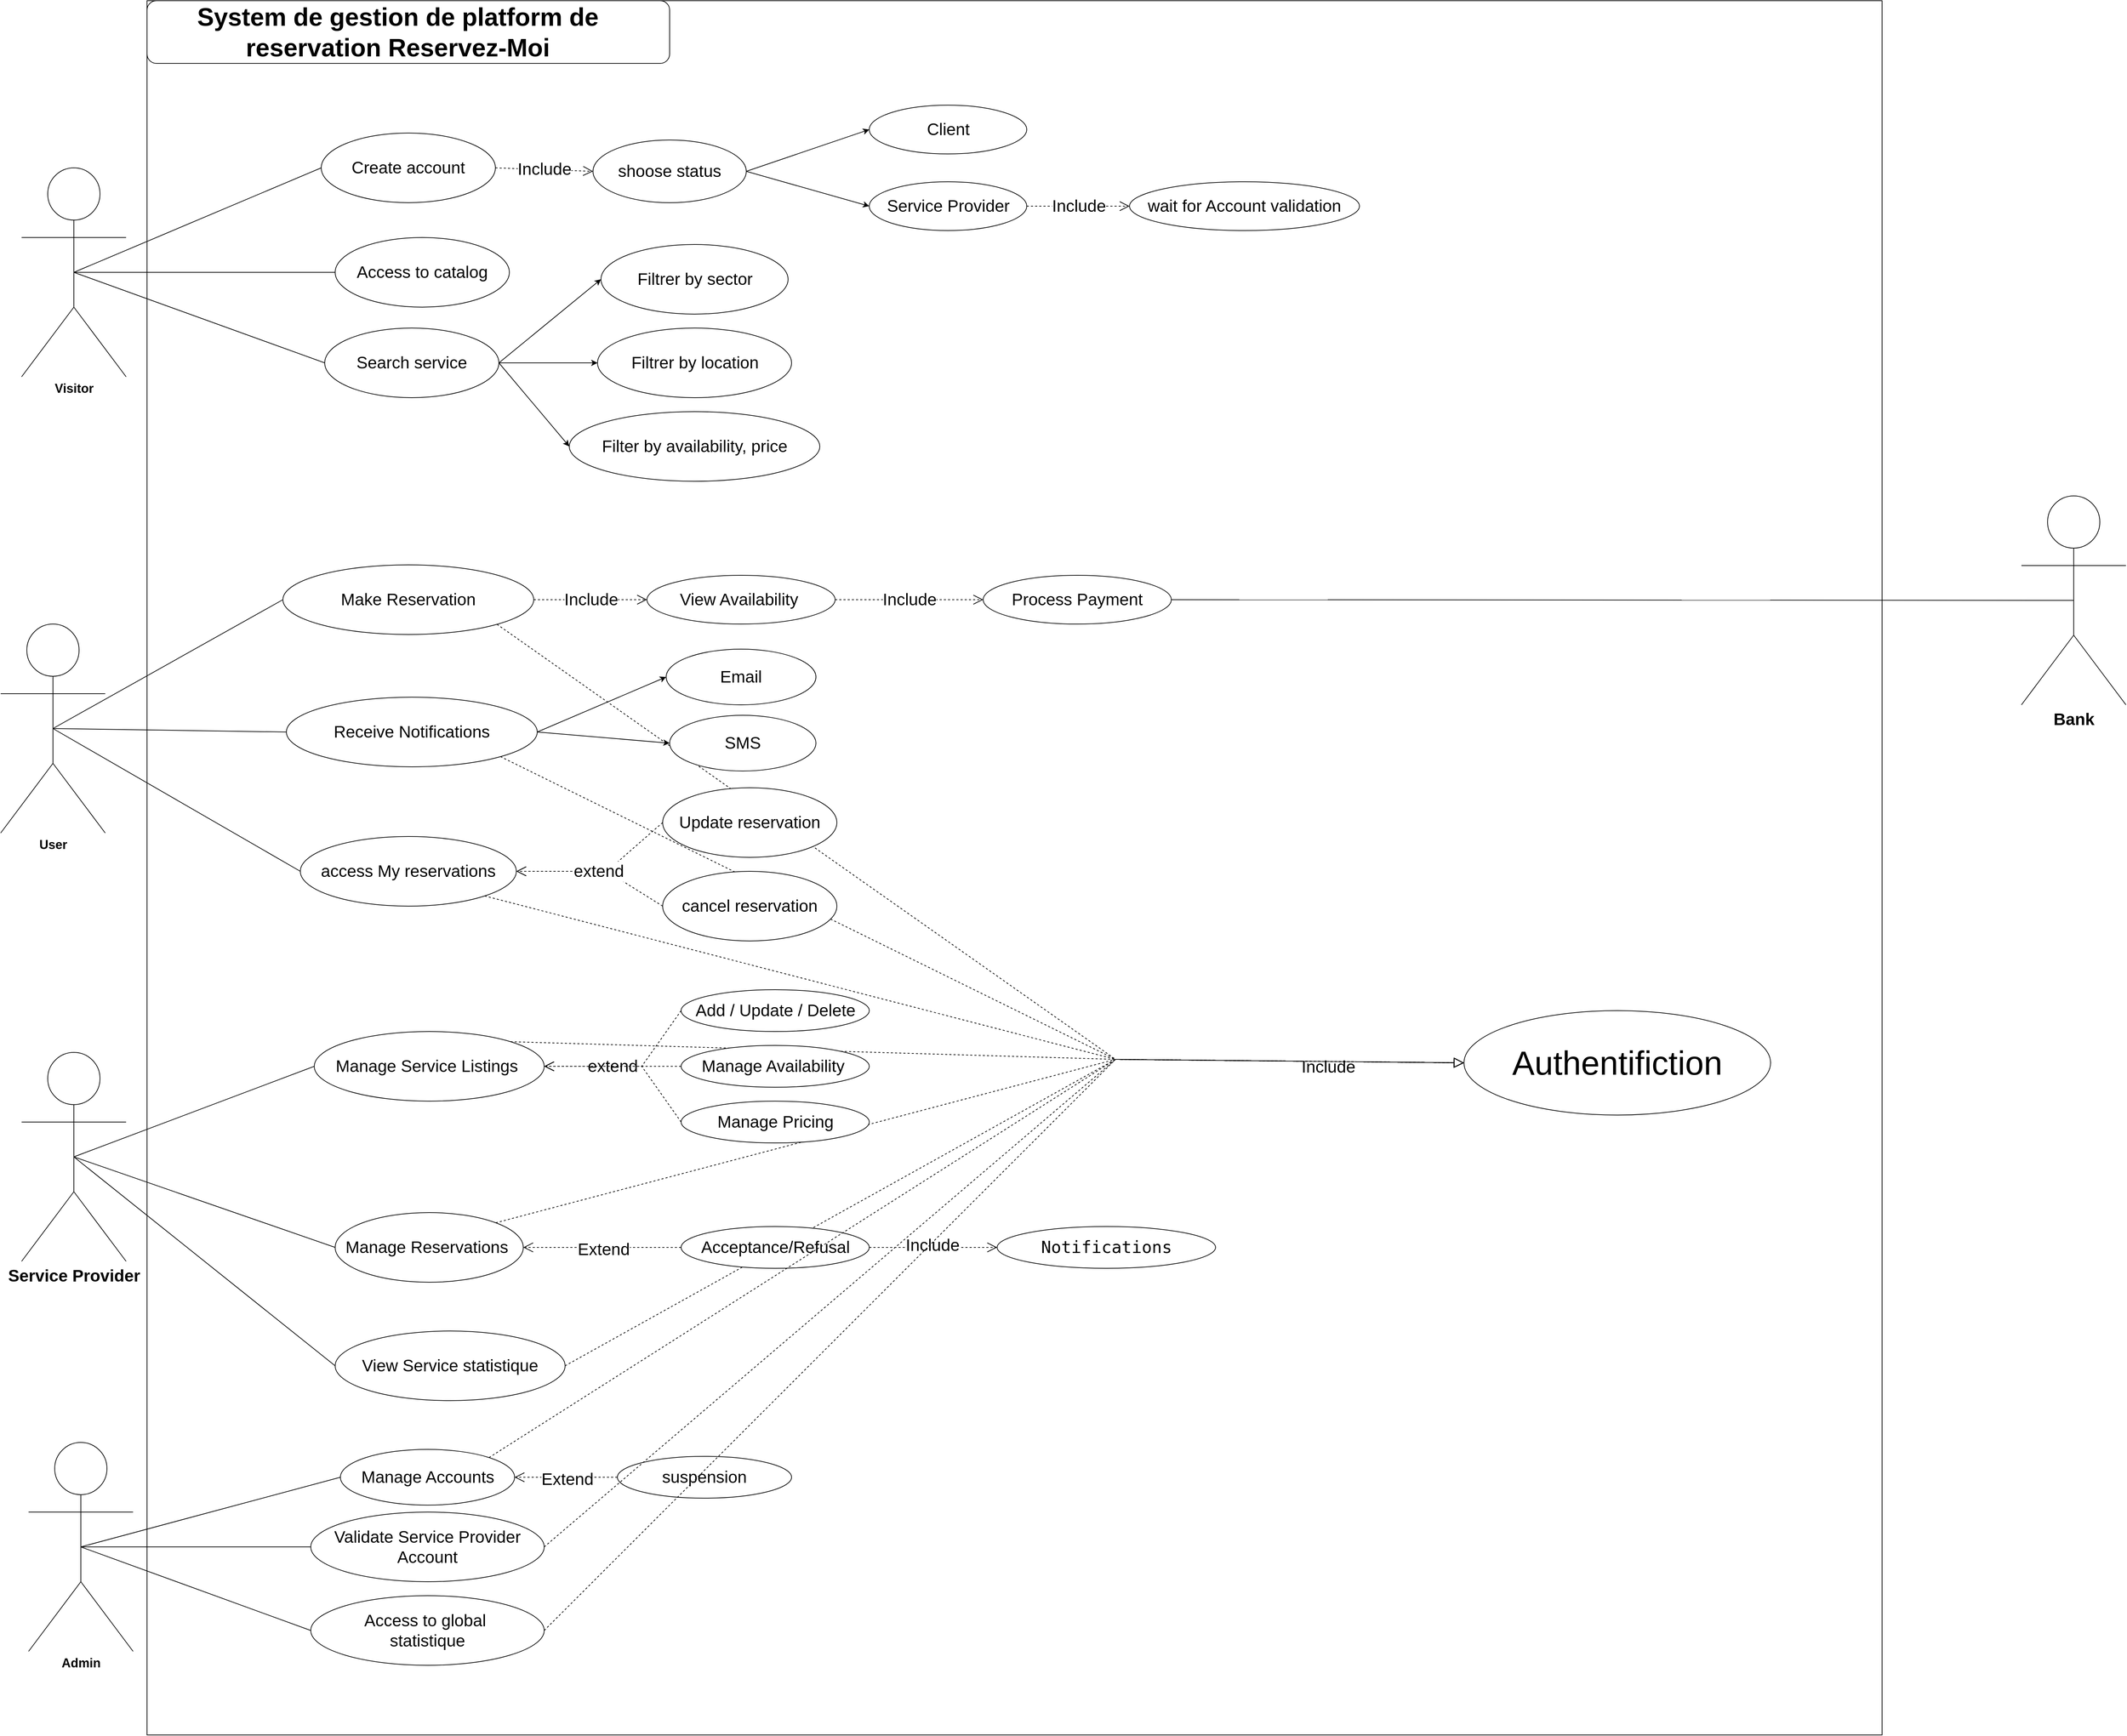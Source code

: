 <mxfile version="26.0.11">
  <diagram name="Page-1" id="929967ad-93f9-6ef4-fab6-5d389245f69c">
    <mxGraphModel dx="4051.5" dy="1033" grid="1" gridSize="10" guides="1" tooltips="1" connect="1" arrows="1" fold="1" page="1" pageScale="1.5" pageWidth="1169" pageHeight="826" background="none" math="0" shadow="0">
      <root>
        <mxCell id="0" style=";html=1;" />
        <mxCell id="1" style=";html=1;" parent="0" />
        <mxCell id="1672d66443f91eb5-13" style="edgeStyle=orthogonalEdgeStyle;rounded=0;html=1;jettySize=auto;orthogonalLoop=1;endArrow=circlePlus;endFill=0;" parent="1" edge="1">
          <mxGeometry relative="1" as="geometry">
            <Array as="points">
              <mxPoint x="477" y="485" />
              <mxPoint x="517" y="485" />
            </Array>
            <mxPoint x="517.091" y="445" as="targetPoint" />
          </mxGeometry>
        </mxCell>
        <mxCell id="qNf4rlKYdI1ttesBb2EL-3" value="" style="whiteSpace=wrap;html=1;aspect=fixed;movable=0;resizable=0;rotatable=0;deletable=0;editable=0;locked=1;connectable=0;" parent="1" vertex="1">
          <mxGeometry x="110" y="160" width="2490" height="2490" as="geometry" />
        </mxCell>
        <mxCell id="qNf4rlKYdI1ttesBb2EL-4" value="" style="rounded=1;whiteSpace=wrap;html=1;movable=0;resizable=0;rotatable=0;deletable=0;editable=0;locked=1;connectable=0;" parent="1" vertex="1">
          <mxGeometry x="110" y="160" width="750" height="90" as="geometry" />
        </mxCell>
        <mxCell id="qNf4rlKYdI1ttesBb2EL-8" value="&lt;b&gt;&lt;font style=&quot;font-size: 18px;&quot;&gt;Visitor&lt;/font&gt;&lt;/b&gt;" style="shape=umlActor;verticalLabelPosition=bottom;verticalAlign=top;html=1;outlineConnect=0;" parent="1" vertex="1">
          <mxGeometry x="-70" y="400" width="150" height="300" as="geometry" />
        </mxCell>
        <mxCell id="qNf4rlKYdI1ttesBb2EL-11" value="&lt;pre style=&quot;font-family: var(--ds-font-family-code); overflow: auto; padding: calc(var(--ds-md-zoom)*8px)calc(var(--ds-md-zoom)*12px); text-wrap-mode: wrap; word-break: break-all; text-align: start; margin-top: 0px !important; margin-bottom: 0px !important;&quot;&gt;&lt;span style=&quot;font-size: 24px; text-align: center; white-space-collapse: collapse;&quot;&gt;Create account&lt;/span&gt;&lt;/pre&gt;" style="ellipse;whiteSpace=wrap;html=1;align=center;newEdgeStyle={&quot;edgeStyle&quot;:&quot;entityRelationEdgeStyle&quot;,&quot;startArrow&quot;:&quot;none&quot;,&quot;endArrow&quot;:&quot;none&quot;,&quot;segment&quot;:10,&quot;curved&quot;:1,&quot;sourcePerimeterSpacing&quot;:0,&quot;targetPerimeterSpacing&quot;:0};treeFolding=1;treeMoving=1;" parent="1" vertex="1">
          <mxGeometry x="360" y="350" width="250" height="100" as="geometry" />
        </mxCell>
        <mxCell id="qNf4rlKYdI1ttesBb2EL-12" value="&lt;pre style=&quot;font-family: var(--ds-font-family-code); overflow: auto; padding: calc(var(--ds-md-zoom)*8px)calc(var(--ds-md-zoom)*12px); text-wrap-mode: wrap; word-break: break-all; text-align: start; margin-top: 0px !important; margin-bottom: 0px !important;&quot;&gt;&lt;font style=&quot;font-size: 24px;&quot;&gt;Search service&lt;/font&gt;&lt;/pre&gt;" style="ellipse;whiteSpace=wrap;html=1;align=center;newEdgeStyle={&quot;edgeStyle&quot;:&quot;entityRelationEdgeStyle&quot;,&quot;startArrow&quot;:&quot;none&quot;,&quot;endArrow&quot;:&quot;none&quot;,&quot;segment&quot;:10,&quot;curved&quot;:1,&quot;sourcePerimeterSpacing&quot;:0,&quot;targetPerimeterSpacing&quot;:0};treeFolding=1;treeMoving=1;" parent="1" vertex="1" collapsed="1">
          <mxGeometry x="365" y="630" width="250" height="100" as="geometry" />
        </mxCell>
        <mxCell id="qNf4rlKYdI1ttesBb2EL-18" value="" style="endArrow=none;html=1;rounded=0;entryX=0;entryY=0.5;entryDx=0;entryDy=0;exitX=0.5;exitY=0.5;exitDx=0;exitDy=0;exitPerimeter=0;" parent="1" source="qNf4rlKYdI1ttesBb2EL-8" target="qNf4rlKYdI1ttesBb2EL-11" edge="1">
          <mxGeometry width="50" height="50" relative="1" as="geometry">
            <mxPoint x="710" y="560" as="sourcePoint" />
            <mxPoint x="760" y="510" as="targetPoint" />
          </mxGeometry>
        </mxCell>
        <mxCell id="qNf4rlKYdI1ttesBb2EL-19" value="" style="endArrow=none;html=1;rounded=0;entryX=0.5;entryY=0.5;entryDx=0;entryDy=0;entryPerimeter=0;exitX=0;exitY=0.5;exitDx=0;exitDy=0;" parent="1" source="qNf4rlKYdI1ttesBb2EL-12" target="qNf4rlKYdI1ttesBb2EL-8" edge="1">
          <mxGeometry width="50" height="50" relative="1" as="geometry">
            <mxPoint x="300" y="760" as="sourcePoint" />
            <mxPoint x="760" y="510" as="targetPoint" />
          </mxGeometry>
        </mxCell>
        <mxCell id="EctgdKmscyfvEyh2-daM-1" value="&lt;b&gt;&lt;font style=&quot;font-size: 18px;&quot;&gt;User&lt;/font&gt;&lt;/b&gt;" style="shape=umlActor;verticalLabelPosition=bottom;verticalAlign=top;html=1;outlineConnect=0;" parent="1" vertex="1">
          <mxGeometry x="-100" y="1055" width="150" height="300" as="geometry" />
        </mxCell>
        <mxCell id="EctgdKmscyfvEyh2-daM-7" value="&lt;pre style=&quot;font-family: var(--ds-font-family-code); overflow: auto; padding: calc(var(--ds-md-zoom)*8px)calc(var(--ds-md-zoom)*12px); text-wrap-mode: wrap; word-break: break-all; text-align: start; margin-top: 0px !important; margin-bottom: 0px !important;&quot;&gt;&lt;pre style=&quot;font-family: var(--ds-font-family-code); overflow: auto; padding: calc(var(--ds-md-zoom)*8px)calc(var(--ds-md-zoom)*12px); text-wrap-mode: wrap; word-break: break-all; margin-top: 0px !important; margin-bottom: 0px !important;&quot;&gt;&lt;font style=&quot;font-size: 24px;&quot;&gt;Receive Notifications&lt;/font&gt;&lt;/pre&gt;&lt;/pre&gt;" style="ellipse;whiteSpace=wrap;html=1;align=center;newEdgeStyle={&quot;edgeStyle&quot;:&quot;entityRelationEdgeStyle&quot;,&quot;startArrow&quot;:&quot;none&quot;,&quot;endArrow&quot;:&quot;none&quot;,&quot;segment&quot;:10,&quot;curved&quot;:1,&quot;sourcePerimeterSpacing&quot;:0,&quot;targetPerimeterSpacing&quot;:0};treeFolding=1;treeMoving=1;" parent="1" vertex="1" collapsed="1">
          <mxGeometry x="310" y="1160" width="360" height="100" as="geometry" />
        </mxCell>
        <mxCell id="EctgdKmscyfvEyh2-daM-8" value="&lt;font style=&quot;font-size: 24px;&quot;&gt;&lt;b&gt;Service Provider&lt;/b&gt;&lt;/font&gt;" style="shape=umlActor;verticalLabelPosition=bottom;verticalAlign=top;html=1;outlineConnect=0;" parent="1" vertex="1">
          <mxGeometry x="-70" y="1670" width="150" height="300" as="geometry" />
        </mxCell>
        <mxCell id="EctgdKmscyfvEyh2-daM-9" value="&lt;pre style=&quot;font-family: var(--ds-font-family-code); overflow: auto; padding: calc(var(--ds-md-zoom)*8px)calc(var(--ds-md-zoom)*12px); text-wrap-mode: wrap; word-break: break-all; margin-top: 0px !important; margin-bottom: 0px !important;&quot;&gt;&lt;pre style=&quot;font-family: var(--ds-font-family-code); overflow: auto; padding: calc(var(--ds-md-zoom)*8px)calc(var(--ds-md-zoom)*12px); text-wrap-mode: wrap; word-break: break-all; margin-top: 0px !important; margin-bottom: 0px !important;&quot;&gt;&lt;font style=&quot;font-size: 24px;&quot;&gt;Validate &lt;/font&gt;&lt;span style=&quot;font-family: var(--ds-font-family-code); background-color: transparent; color: light-dark(rgb(0, 0, 0), rgb(255, 255, 255)); font-size: 24px; white-space: nowrap;&quot;&gt;Service &lt;/span&gt;&lt;span style=&quot;font-family: var(--ds-font-family-code); background-color: transparent; color: light-dark(rgb(0, 0, 0), rgb(255, 255, 255)); font-size: 24px; white-space: nowrap;&quot;&gt;Provider&lt;/span&gt;&lt;/pre&gt;&lt;pre style=&quot;font-family: var(--ds-font-family-code); overflow: auto; padding: calc(var(--ds-md-zoom)*8px)calc(var(--ds-md-zoom)*12px); text-wrap-mode: wrap; word-break: break-all; margin-top: 0px !important; margin-bottom: 0px !important;&quot;&gt;&lt;font style=&quot;font-size: 24px;&quot;&gt;Account&lt;/font&gt;&lt;/pre&gt;&lt;/pre&gt;" style="ellipse;whiteSpace=wrap;html=1;align=center;newEdgeStyle={&quot;edgeStyle&quot;:&quot;entityRelationEdgeStyle&quot;,&quot;startArrow&quot;:&quot;none&quot;,&quot;endArrow&quot;:&quot;none&quot;,&quot;segment&quot;:10,&quot;curved&quot;:1,&quot;sourcePerimeterSpacing&quot;:0,&quot;targetPerimeterSpacing&quot;:0};treeFolding=1;treeMoving=1;" parent="1" vertex="1" collapsed="1">
          <mxGeometry x="345" y="2330" width="335" height="100" as="geometry" />
        </mxCell>
        <mxCell id="EctgdKmscyfvEyh2-daM-10" value="&lt;b&gt;&lt;font style=&quot;font-size: 18px;&quot;&gt;Admin&lt;/font&gt;&lt;/b&gt;" style="shape=umlActor;verticalLabelPosition=bottom;verticalAlign=top;html=1;outlineConnect=0;" parent="1" vertex="1">
          <mxGeometry x="-60" y="2230" width="150" height="300" as="geometry" />
        </mxCell>
        <mxCell id="EctgdKmscyfvEyh2-daM-13" value="" style="endArrow=none;html=1;rounded=0;exitX=0.5;exitY=0.5;exitDx=0;exitDy=0;exitPerimeter=0;entryX=0;entryY=0.5;entryDx=0;entryDy=0;" parent="1" source="EctgdKmscyfvEyh2-daM-10" target="EctgdKmscyfvEyh2-daM-9" edge="1">
          <mxGeometry width="50" height="50" relative="1" as="geometry">
            <mxPoint x="600" y="1560" as="sourcePoint" />
            <mxPoint x="650" y="1510" as="targetPoint" />
          </mxGeometry>
        </mxCell>
        <mxCell id="EctgdKmscyfvEyh2-daM-14" value="&lt;pre style=&quot;font-family: var(--ds-font-family-code); overflow: auto; padding: calc(var(--ds-md-zoom)*8px)calc(var(--ds-md-zoom)*12px); text-wrap-mode: wrap; word-break: break-all; text-align: start; margin-top: 0px !important; margin-bottom: 0px !important;&quot;&gt;&lt;pre style=&quot;font-family: var(--ds-font-family-code); overflow: auto; padding: calc(var(--ds-md-zoom)*8px)calc(var(--ds-md-zoom)*12px); text-wrap-mode: wrap; word-break: break-all; margin-top: 0px !important; margin-bottom: 0px !important;&quot;&gt;&lt;font style=&quot;font-size: 24px;&quot;&gt;Manage Reservations &lt;/font&gt;&lt;/pre&gt;&lt;/pre&gt;" style="ellipse;whiteSpace=wrap;html=1;align=center;newEdgeStyle={&quot;edgeStyle&quot;:&quot;entityRelationEdgeStyle&quot;,&quot;startArrow&quot;:&quot;none&quot;,&quot;endArrow&quot;:&quot;none&quot;,&quot;segment&quot;:10,&quot;curved&quot;:1,&quot;sourcePerimeterSpacing&quot;:0,&quot;targetPerimeterSpacing&quot;:0};treeFolding=1;treeMoving=1;" parent="1" vertex="1" collapsed="1">
          <mxGeometry x="380" y="1900" width="270" height="100" as="geometry" />
        </mxCell>
        <mxCell id="EctgdKmscyfvEyh2-daM-16" value="&lt;pre style=&quot;font-family: var(--ds-font-family-code); overflow: auto; padding: calc(var(--ds-md-zoom)*8px)calc(var(--ds-md-zoom)*12px); text-wrap-mode: wrap; word-break: break-all; text-align: start; margin-top: 0px !important; margin-bottom: 0px !important;&quot;&gt;&lt;font style=&quot;font-size: 24px;&quot;&gt;Filtrer by sector&lt;/font&gt;&lt;/pre&gt;" style="ellipse;whiteSpace=wrap;html=1;align=center;newEdgeStyle={&quot;edgeStyle&quot;:&quot;entityRelationEdgeStyle&quot;,&quot;startArrow&quot;:&quot;none&quot;,&quot;endArrow&quot;:&quot;none&quot;,&quot;segment&quot;:10,&quot;curved&quot;:1,&quot;sourcePerimeterSpacing&quot;:0,&quot;targetPerimeterSpacing&quot;:0};treeFolding=1;treeMoving=1;" parent="1" vertex="1" collapsed="1">
          <mxGeometry x="761.5" y="510" width="268.5" height="100" as="geometry" />
        </mxCell>
        <mxCell id="EctgdKmscyfvEyh2-daM-17" value="&lt;pre style=&quot;font-family: var(--ds-font-family-code); overflow: auto; padding: calc(var(--ds-md-zoom)*8px)calc(var(--ds-md-zoom)*12px); text-wrap-mode: wrap; word-break: break-all; margin-top: 0px !important; margin-bottom: 0px !important;&quot;&gt;&lt;font style=&quot;font-size: 24px;&quot;&gt;Filtrer by location&lt;/font&gt;&lt;/pre&gt;" style="ellipse;whiteSpace=wrap;html=1;align=center;newEdgeStyle={&quot;edgeStyle&quot;:&quot;entityRelationEdgeStyle&quot;,&quot;startArrow&quot;:&quot;none&quot;,&quot;endArrow&quot;:&quot;none&quot;,&quot;segment&quot;:10,&quot;curved&quot;:1,&quot;sourcePerimeterSpacing&quot;:0,&quot;targetPerimeterSpacing&quot;:0};treeFolding=1;treeMoving=1;" parent="1" vertex="1" collapsed="1">
          <mxGeometry x="756.5" y="630" width="278.5" height="100" as="geometry" />
        </mxCell>
        <mxCell id="EctgdKmscyfvEyh2-daM-18" value="&lt;pre style=&quot;font-family: var(--ds-font-family-code); overflow: auto; padding: calc(var(--ds-md-zoom)*8px)calc(var(--ds-md-zoom)*12px); text-wrap-mode: wrap; word-break: break-all; margin-top: 0px !important; margin-bottom: 0px !important;&quot;&gt;&lt;font style=&quot;font-size: 24px;&quot;&gt;Filter by availability, price&lt;/font&gt;&lt;/pre&gt;" style="ellipse;whiteSpace=wrap;html=1;align=center;newEdgeStyle={&quot;edgeStyle&quot;:&quot;entityRelationEdgeStyle&quot;,&quot;startArrow&quot;:&quot;none&quot;,&quot;endArrow&quot;:&quot;none&quot;,&quot;segment&quot;:10,&quot;curved&quot;:1,&quot;sourcePerimeterSpacing&quot;:0,&quot;targetPerimeterSpacing&quot;:0};treeFolding=1;treeMoving=1;" parent="1" vertex="1" collapsed="1">
          <mxGeometry x="716" y="750" width="359.5" height="100" as="geometry" />
        </mxCell>
        <mxCell id="EctgdKmscyfvEyh2-daM-23" value="" style="endArrow=classic;html=1;rounded=0;entryX=0;entryY=0.5;entryDx=0;entryDy=0;exitX=1;exitY=0.5;exitDx=0;exitDy=0;" parent="1" source="qNf4rlKYdI1ttesBb2EL-12" target="EctgdKmscyfvEyh2-daM-16" edge="1">
          <mxGeometry width="50" height="50" relative="1" as="geometry">
            <mxPoint x="545" y="610" as="sourcePoint" />
            <mxPoint x="595" y="560" as="targetPoint" />
          </mxGeometry>
        </mxCell>
        <mxCell id="EctgdKmscyfvEyh2-daM-24" value="" style="endArrow=classic;html=1;rounded=0;entryX=0;entryY=0.5;entryDx=0;entryDy=0;exitX=1;exitY=0.5;exitDx=0;exitDy=0;" parent="1" source="qNf4rlKYdI1ttesBb2EL-12" target="EctgdKmscyfvEyh2-daM-17" edge="1">
          <mxGeometry width="50" height="50" relative="1" as="geometry">
            <mxPoint x="625" y="690" as="sourcePoint" />
            <mxPoint x="767" y="570" as="targetPoint" />
          </mxGeometry>
        </mxCell>
        <mxCell id="EctgdKmscyfvEyh2-daM-25" value="" style="endArrow=classic;html=1;rounded=0;entryX=0;entryY=0.5;entryDx=0;entryDy=0;exitX=1;exitY=0.5;exitDx=0;exitDy=0;" parent="1" source="qNf4rlKYdI1ttesBb2EL-12" target="EctgdKmscyfvEyh2-daM-18" edge="1">
          <mxGeometry width="50" height="50" relative="1" as="geometry">
            <mxPoint x="625" y="690" as="sourcePoint" />
            <mxPoint x="767" y="690" as="targetPoint" />
          </mxGeometry>
        </mxCell>
        <mxCell id="EctgdKmscyfvEyh2-daM-26" value="&lt;pre style=&quot;text-align: center; font-family: var(--ds-font-family-code); overflow: auto; padding: calc(var(--ds-md-zoom)*8px)calc(var(--ds-md-zoom)*12px); text-wrap-mode: wrap; word-break: break-all; margin-top: 0px !important; margin-bottom: 0px !important;&quot;&gt;&lt;span style=&quot;font-size: 24px; white-space-collapse: collapse;&quot;&gt;shoose status&lt;/span&gt;&lt;/pre&gt;" style="ellipse;whiteSpace=wrap;html=1;align=center;newEdgeStyle={&quot;edgeStyle&quot;:&quot;entityRelationEdgeStyle&quot;,&quot;startArrow&quot;:&quot;none&quot;,&quot;endArrow&quot;:&quot;none&quot;,&quot;segment&quot;:10,&quot;curved&quot;:1,&quot;sourcePerimeterSpacing&quot;:0,&quot;targetPerimeterSpacing&quot;:0};treeFolding=1;treeMoving=1;" parent="1" vertex="1">
          <mxGeometry x="750" y="360" width="220" height="90" as="geometry" />
        </mxCell>
        <mxCell id="EctgdKmscyfvEyh2-daM-28" value="&lt;font style=&quot;font-size: 24px;&quot;&gt;Include&lt;/font&gt;" style="endArrow=open;endSize=12;dashed=1;html=1;rounded=0;entryX=0;entryY=0.5;entryDx=0;entryDy=0;exitX=1;exitY=0.5;exitDx=0;exitDy=0;" parent="1" source="qNf4rlKYdI1ttesBb2EL-11" target="EctgdKmscyfvEyh2-daM-26" edge="1">
          <mxGeometry width="160" relative="1" as="geometry">
            <mxPoint x="490" y="310" as="sourcePoint" />
            <mxPoint x="650" y="310" as="targetPoint" />
          </mxGeometry>
        </mxCell>
        <mxCell id="EctgdKmscyfvEyh2-daM-29" value="" style="endArrow=none;html=1;rounded=0;exitX=0.5;exitY=0.5;exitDx=0;exitDy=0;exitPerimeter=0;entryX=0;entryY=0.5;entryDx=0;entryDy=0;" parent="1" source="EctgdKmscyfvEyh2-daM-8" target="EctgdKmscyfvEyh2-daM-14" edge="1">
          <mxGeometry width="50" height="50" relative="1" as="geometry">
            <mxPoint x="15" y="2019" as="sourcePoint" />
            <mxPoint x="355" y="1919" as="targetPoint" />
          </mxGeometry>
        </mxCell>
        <mxCell id="EctgdKmscyfvEyh2-daM-30" value="" style="endArrow=none;html=1;rounded=0;exitX=0.5;exitY=0.5;exitDx=0;exitDy=0;exitPerimeter=0;entryX=0;entryY=0.5;entryDx=0;entryDy=0;" parent="1" source="EctgdKmscyfvEyh2-daM-1" target="EctgdKmscyfvEyh2-daM-7" edge="1">
          <mxGeometry width="50" height="50" relative="1" as="geometry">
            <mxPoint x="15" y="1660" as="sourcePoint" />
            <mxPoint x="370" y="1660" as="targetPoint" />
          </mxGeometry>
        </mxCell>
        <mxCell id="EctgdKmscyfvEyh2-daM-31" value="&lt;pre style=&quot;font-family: var(--ds-font-family-code); overflow: auto; padding: calc(var(--ds-md-zoom)*8px)calc(var(--ds-md-zoom)*12px); text-wrap-mode: wrap; word-break: break-all; text-align: start; margin-top: 0px !important; margin-bottom: 0px !important;&quot;&gt;&lt;span style=&quot;font-size: 24px;&quot;&gt;access My reservations&lt;/span&gt;&lt;/pre&gt;" style="ellipse;whiteSpace=wrap;html=1;align=center;newEdgeStyle={&quot;edgeStyle&quot;:&quot;entityRelationEdgeStyle&quot;,&quot;startArrow&quot;:&quot;none&quot;,&quot;endArrow&quot;:&quot;none&quot;,&quot;segment&quot;:10,&quot;curved&quot;:1,&quot;sourcePerimeterSpacing&quot;:0,&quot;targetPerimeterSpacing&quot;:0};treeFolding=1;treeMoving=1;" parent="1" vertex="1" collapsed="1">
          <mxGeometry x="330" y="1360" width="310" height="100" as="geometry" />
        </mxCell>
        <mxCell id="EctgdKmscyfvEyh2-daM-32" value="" style="endArrow=none;html=1;rounded=0;exitX=0.5;exitY=0.5;exitDx=0;exitDy=0;exitPerimeter=0;entryX=0;entryY=0.5;entryDx=0;entryDy=0;" parent="1" source="EctgdKmscyfvEyh2-daM-1" target="EctgdKmscyfvEyh2-daM-31" edge="1">
          <mxGeometry width="50" height="50" relative="1" as="geometry">
            <mxPoint x="15" y="1260" as="sourcePoint" />
            <mxPoint x="330" y="1260" as="targetPoint" />
          </mxGeometry>
        </mxCell>
        <mxCell id="EctgdKmscyfvEyh2-daM-35" value="" style="endArrow=open;endSize=12;dashed=1;html=1;rounded=0;exitX=0;exitY=0.5;exitDx=0;exitDy=0;entryX=1;entryY=0.5;entryDx=0;entryDy=0;" parent="1" source="EctgdKmscyfvEyh2-daM-34" target="EctgdKmscyfvEyh2-daM-31" edge="1">
          <mxGeometry width="160" relative="1" as="geometry">
            <mxPoint x="650" y="1270" as="sourcePoint" />
            <mxPoint x="780" y="1330" as="targetPoint" />
            <Array as="points">
              <mxPoint x="770" y="1410" />
            </Array>
          </mxGeometry>
        </mxCell>
        <mxCell id="EctgdKmscyfvEyh2-daM-36" value="&lt;font style=&quot;font-size: 24px;&quot;&gt;extend&lt;/font&gt;" style="endArrow=open;endSize=12;dashed=1;html=1;rounded=0;exitX=0;exitY=0.5;exitDx=0;exitDy=0;entryX=1;entryY=0.5;entryDx=0;entryDy=0;" parent="1" source="EctgdKmscyfvEyh2-daM-33" target="EctgdKmscyfvEyh2-daM-31" edge="1">
          <mxGeometry width="160" relative="1" as="geometry">
            <mxPoint x="590" y="1420" as="sourcePoint" />
            <mxPoint x="780" y="1480" as="targetPoint" />
            <Array as="points">
              <mxPoint x="770" y="1410" />
            </Array>
          </mxGeometry>
        </mxCell>
        <mxCell id="EctgdKmscyfvEyh2-daM-41" value="&lt;pre style=&quot;overflow: auto; padding: calc(var(--ds-md-zoom)*8px)calc(var(--ds-md-zoom)*12px); word-break: break-all; text-align: start; margin-top: 0px !important; margin-bottom: 0px !important;&quot;&gt;&lt;pre style=&quot;overflow: auto; padding: calc(var(--ds-md-zoom)*8px)calc(var(--ds-md-zoom)*12px); word-break: break-all; margin-top: 0px !important; margin-bottom: 0px !important;&quot;&gt;&lt;font face=&quot;Helvetica&quot;&gt;&lt;span style=&quot;font-size: 24px; text-wrap-mode: wrap;&quot;&gt;Manage Accounts&lt;/span&gt;&lt;/font&gt;&lt;font face=&quot;var(--ds-font-family-code)&quot;&gt;&lt;span style=&quot;text-wrap-mode: wrap;&quot;&gt;&lt;/span&gt;&lt;/font&gt;&lt;/pre&gt;&lt;/pre&gt;" style="ellipse;whiteSpace=wrap;html=1;align=center;newEdgeStyle={&quot;edgeStyle&quot;:&quot;entityRelationEdgeStyle&quot;,&quot;startArrow&quot;:&quot;none&quot;,&quot;endArrow&quot;:&quot;none&quot;,&quot;segment&quot;:10,&quot;curved&quot;:1,&quot;sourcePerimeterSpacing&quot;:0,&quot;targetPerimeterSpacing&quot;:0};treeFolding=1;treeMoving=1;" parent="1" vertex="1" collapsed="1">
          <mxGeometry x="387.5" y="2240" width="250" height="80" as="geometry" />
        </mxCell>
        <mxCell id="EctgdKmscyfvEyh2-daM-42" value="" style="endArrow=none;html=1;rounded=0;exitX=0.5;exitY=0.5;exitDx=0;exitDy=0;exitPerimeter=0;entryX=0;entryY=0.5;entryDx=0;entryDy=0;" parent="1" source="EctgdKmscyfvEyh2-daM-10" target="EctgdKmscyfvEyh2-daM-41" edge="1">
          <mxGeometry width="50" height="50" relative="1" as="geometry">
            <mxPoint x="15" y="2170" as="sourcePoint" />
            <mxPoint x="355" y="2019" as="targetPoint" />
          </mxGeometry>
        </mxCell>
        <mxCell id="EctgdKmscyfvEyh2-daM-46" value="&lt;pre style=&quot;overflow: auto; padding: calc(var(--ds-md-zoom)*8px)calc(var(--ds-md-zoom)*12px); word-break: break-all; text-align: start; margin-top: 0px !important; margin-bottom: 0px !important;&quot;&gt;&lt;font face=&quot;Helvetica&quot;&gt;&lt;span style=&quot;font-size: 24px; text-wrap-mode: wrap;&quot;&gt;Email&lt;/span&gt;&lt;/font&gt;&lt;font face=&quot;var(--ds-font-family-code)&quot;&gt;&lt;span style=&quot;text-wrap-mode: wrap;&quot;&gt;&lt;/span&gt;&lt;/font&gt;&lt;/pre&gt;" style="ellipse;whiteSpace=wrap;html=1;align=center;newEdgeStyle={&quot;edgeStyle&quot;:&quot;entityRelationEdgeStyle&quot;,&quot;startArrow&quot;:&quot;none&quot;,&quot;endArrow&quot;:&quot;none&quot;,&quot;segment&quot;:10,&quot;curved&quot;:1,&quot;sourcePerimeterSpacing&quot;:0,&quot;targetPerimeterSpacing&quot;:0};treeFolding=1;treeMoving=1;" parent="1" vertex="1" collapsed="1">
          <mxGeometry x="855" y="1091" width="215" height="80" as="geometry" />
        </mxCell>
        <mxCell id="EctgdKmscyfvEyh2-daM-48" value="" style="endArrow=classic;html=1;rounded=0;entryX=0;entryY=0.5;entryDx=0;entryDy=0;exitX=1;exitY=0.5;exitDx=0;exitDy=0;" parent="1" source="EctgdKmscyfvEyh2-daM-7" target="EctgdKmscyfvEyh2-daM-46" edge="1">
          <mxGeometry width="50" height="50" relative="1" as="geometry">
            <mxPoint x="620" y="670" as="sourcePoint" />
            <mxPoint x="761" y="670" as="targetPoint" />
          </mxGeometry>
        </mxCell>
        <mxCell id="EctgdKmscyfvEyh2-daM-49" value="" style="endArrow=classic;html=1;rounded=0;entryX=0;entryY=0.5;entryDx=0;entryDy=0;exitX=1;exitY=0.5;exitDx=0;exitDy=0;" parent="1" source="EctgdKmscyfvEyh2-daM-7" target="EctgdKmscyfvEyh2-daM-47" edge="1">
          <mxGeometry width="50" height="50" relative="1" as="geometry">
            <mxPoint x="680" y="1220" as="sourcePoint" />
            <mxPoint x="860" y="1120" as="targetPoint" />
          </mxGeometry>
        </mxCell>
        <mxCell id="EctgdKmscyfvEyh2-daM-50" value="&lt;pre style=&quot;font-family: var(--ds-font-family-code); overflow: auto; padding: calc(var(--ds-md-zoom)*8px)calc(var(--ds-md-zoom)*12px); text-wrap-mode: wrap; word-break: break-all; text-align: start; margin-top: 0px !important; margin-bottom: 0px !important;&quot;&gt;&lt;pre style=&quot;font-family: var(--ds-font-family-code); overflow: auto; padding: calc(var(--ds-md-zoom)*8px)calc(var(--ds-md-zoom)*12px); text-wrap-mode: wrap; word-break: break-all; margin-top: 0px !important; margin-bottom: 0px !important;&quot;&gt;&lt;font style=&quot;font-size: 24px;&quot;&gt;Make Reservation&lt;/font&gt;&lt;/pre&gt;&lt;/pre&gt;" style="ellipse;whiteSpace=wrap;html=1;align=center;newEdgeStyle={&quot;edgeStyle&quot;:&quot;entityRelationEdgeStyle&quot;,&quot;startArrow&quot;:&quot;none&quot;,&quot;endArrow&quot;:&quot;none&quot;,&quot;segment&quot;:10,&quot;curved&quot;:1,&quot;sourcePerimeterSpacing&quot;:0,&quot;targetPerimeterSpacing&quot;:0};treeFolding=1;treeMoving=1;" parent="1" vertex="1" collapsed="1">
          <mxGeometry x="305" y="970" width="360" height="100" as="geometry" />
        </mxCell>
        <mxCell id="EctgdKmscyfvEyh2-daM-51" value="" style="endArrow=none;html=1;rounded=0;exitX=0.5;exitY=0.5;exitDx=0;exitDy=0;exitPerimeter=0;entryX=0;entryY=0.5;entryDx=0;entryDy=0;" parent="1" source="EctgdKmscyfvEyh2-daM-1" target="EctgdKmscyfvEyh2-daM-50" edge="1">
          <mxGeometry width="50" height="50" relative="1" as="geometry">
            <mxPoint x="5" y="1220" as="sourcePoint" />
            <mxPoint x="320" y="1220" as="targetPoint" />
          </mxGeometry>
        </mxCell>
        <mxCell id="EctgdKmscyfvEyh2-daM-52" value="&lt;pre style=&quot;font-family: var(--ds-font-family-code); overflow: auto; padding: calc(var(--ds-md-zoom)*8px)calc(var(--ds-md-zoom)*12px); text-wrap-mode: wrap; word-break: break-all; text-align: start; margin-top: 0px !important; margin-bottom: 0px !important;&quot;&gt;&lt;pre style=&quot;font-family: var(--ds-font-family-code); overflow: auto; padding: calc(var(--ds-md-zoom)*8px)calc(var(--ds-md-zoom)*12px); text-wrap-mode: wrap; word-break: break-all; margin-top: 0px !important; margin-bottom: 0px !important;&quot;&gt;&lt;font style=&quot;font-size: 24px;&quot;&gt;View Availability &lt;/font&gt;&lt;/pre&gt;&lt;/pre&gt;" style="ellipse;whiteSpace=wrap;html=1;align=center;newEdgeStyle={&quot;edgeStyle&quot;:&quot;entityRelationEdgeStyle&quot;,&quot;startArrow&quot;:&quot;none&quot;,&quot;endArrow&quot;:&quot;none&quot;,&quot;segment&quot;:10,&quot;curved&quot;:1,&quot;sourcePerimeterSpacing&quot;:0,&quot;targetPerimeterSpacing&quot;:0};treeFolding=1;treeMoving=1;" parent="1" vertex="1" collapsed="1">
          <mxGeometry x="827.5" y="985" width="270" height="70" as="geometry" />
        </mxCell>
        <mxCell id="EctgdKmscyfvEyh2-daM-53" value="&lt;font style=&quot;font-size: 24px;&quot;&gt;Include&lt;/font&gt;" style="endArrow=open;endSize=12;dashed=1;html=1;rounded=0;entryX=0;entryY=0.5;entryDx=0;entryDy=0;exitX=1;exitY=0.5;exitDx=0;exitDy=0;" parent="1" source="EctgdKmscyfvEyh2-daM-50" target="EctgdKmscyfvEyh2-daM-52" edge="1">
          <mxGeometry width="160" relative="1" as="geometry">
            <mxPoint x="620" y="380" as="sourcePoint" />
            <mxPoint x="760" y="380" as="targetPoint" />
          </mxGeometry>
        </mxCell>
        <mxCell id="EctgdKmscyfvEyh2-daM-55" value="&lt;font style=&quot;font-size: 24px;&quot;&gt;&lt;b&gt;Bank&lt;/b&gt;&lt;/font&gt;" style="shape=umlActor;verticalLabelPosition=bottom;verticalAlign=top;html=1;outlineConnect=0;" parent="1" vertex="1">
          <mxGeometry x="2800" y="871" width="150" height="300" as="geometry" />
        </mxCell>
        <mxCell id="EctgdKmscyfvEyh2-daM-56" value="" style="endArrow=none;html=1;rounded=0;entryX=0.5;entryY=0.5;entryDx=0;entryDy=0;entryPerimeter=0;exitX=1;exitY=0.5;exitDx=0;exitDy=0;" parent="1" source="EctgdKmscyfvEyh2-daM-57" target="EctgdKmscyfvEyh2-daM-55" edge="1">
          <mxGeometry width="50" height="50" relative="1" as="geometry">
            <mxPoint x="1430" y="1020" as="sourcePoint" />
            <mxPoint x="315" y="1030" as="targetPoint" />
          </mxGeometry>
        </mxCell>
        <mxCell id="EctgdKmscyfvEyh2-daM-57" value="&lt;pre style=&quot;font-family: var(--ds-font-family-code); overflow: auto; padding: calc(var(--ds-md-zoom)*8px)calc(var(--ds-md-zoom)*12px); text-wrap-mode: wrap; word-break: break-all; text-align: start; margin-top: 0px !important; margin-bottom: 0px !important;&quot;&gt;&lt;pre style=&quot;font-family: var(--ds-font-family-code); overflow: auto; padding: calc(var(--ds-md-zoom)*8px)calc(var(--ds-md-zoom)*12px); text-wrap-mode: wrap; word-break: break-all; margin-top: 0px !important; margin-bottom: 0px !important;&quot;&gt;&lt;font style=&quot;font-size: 24px;&quot;&gt;Process Payment&lt;/font&gt;&lt;/pre&gt;&lt;/pre&gt;" style="ellipse;whiteSpace=wrap;html=1;align=center;newEdgeStyle={&quot;edgeStyle&quot;:&quot;entityRelationEdgeStyle&quot;,&quot;startArrow&quot;:&quot;none&quot;,&quot;endArrow&quot;:&quot;none&quot;,&quot;segment&quot;:10,&quot;curved&quot;:1,&quot;sourcePerimeterSpacing&quot;:0,&quot;targetPerimeterSpacing&quot;:0};treeFolding=1;treeMoving=1;" parent="1" vertex="1" collapsed="1">
          <mxGeometry x="1310" y="985" width="270" height="70" as="geometry" />
        </mxCell>
        <mxCell id="EctgdKmscyfvEyh2-daM-58" value="&lt;font style=&quot;font-size: 24px;&quot;&gt;Include&lt;/font&gt;" style="endArrow=open;endSize=12;dashed=1;html=1;rounded=0;entryX=0;entryY=0.5;entryDx=0;entryDy=0;exitX=1;exitY=0.5;exitDx=0;exitDy=0;" parent="1" source="EctgdKmscyfvEyh2-daM-52" target="EctgdKmscyfvEyh2-daM-57" edge="1">
          <mxGeometry width="160" relative="1" as="geometry">
            <mxPoint x="1025" y="1015" as="sourcePoint" />
            <mxPoint x="1242.5" y="380" as="targetPoint" />
          </mxGeometry>
        </mxCell>
        <mxCell id="EctgdKmscyfvEyh2-daM-59" value="&lt;pre style=&quot;font-family: var(--ds-font-family-code); overflow: auto; padding: calc(var(--ds-md-zoom)*8px)calc(var(--ds-md-zoom)*12px); text-wrap-mode: wrap; word-break: break-all; text-align: start; margin-top: 0px !important; margin-bottom: 0px !important;&quot;&gt;&lt;pre style=&quot;font-family: var(--ds-font-family-code); overflow: auto; padding: calc(var(--ds-md-zoom)*8px)calc(var(--ds-md-zoom)*12px); text-wrap-mode: wrap; word-break: break-all; margin-top: 0px !important; margin-bottom: 0px !important;&quot;&gt;&lt;font style=&quot;font-size: 24px;&quot;&gt;Manage Service Listings &lt;/font&gt;&lt;/pre&gt;&lt;/pre&gt;" style="ellipse;whiteSpace=wrap;html=1;align=center;newEdgeStyle={&quot;edgeStyle&quot;:&quot;entityRelationEdgeStyle&quot;,&quot;startArrow&quot;:&quot;none&quot;,&quot;endArrow&quot;:&quot;none&quot;,&quot;segment&quot;:10,&quot;curved&quot;:1,&quot;sourcePerimeterSpacing&quot;:0,&quot;targetPerimeterSpacing&quot;:0};treeFolding=1;treeMoving=1;" parent="1" vertex="1" collapsed="1">
          <mxGeometry x="350" y="1640" width="330" height="100" as="geometry" />
        </mxCell>
        <mxCell id="EctgdKmscyfvEyh2-daM-60" value="" style="endArrow=none;html=1;rounded=0;entryX=0;entryY=0.5;entryDx=0;entryDy=0;exitX=0.5;exitY=0.5;exitDx=0;exitDy=0;exitPerimeter=0;" parent="1" source="EctgdKmscyfvEyh2-daM-8" target="EctgdKmscyfvEyh2-daM-59" edge="1">
          <mxGeometry width="50" height="50" relative="1" as="geometry">
            <mxPoint x="15" y="1830" as="sourcePoint" />
            <mxPoint x="370" y="1830" as="targetPoint" />
          </mxGeometry>
        </mxCell>
        <mxCell id="EctgdKmscyfvEyh2-daM-61" value="&lt;pre style=&quot;font-family: var(--ds-font-family-code); overflow: auto; padding: calc(var(--ds-md-zoom)*8px)calc(var(--ds-md-zoom)*12px); text-wrap-mode: wrap; word-break: break-all; text-align: start; margin-top: 0px !important; margin-bottom: 0px !important;&quot;&gt;&lt;pre style=&quot;font-family: var(--ds-font-family-code); overflow: auto; padding: calc(var(--ds-md-zoom)*8px)calc(var(--ds-md-zoom)*12px); text-wrap-mode: wrap; word-break: break-all; margin-top: 0px !important; margin-bottom: 0px !important;&quot;&gt;&lt;font style=&quot;font-size: 24px;&quot;&gt;Add / Update / Delete&lt;/font&gt;&lt;/pre&gt;&lt;/pre&gt;" style="ellipse;whiteSpace=wrap;html=1;align=center;newEdgeStyle={&quot;edgeStyle&quot;:&quot;entityRelationEdgeStyle&quot;,&quot;startArrow&quot;:&quot;none&quot;,&quot;endArrow&quot;:&quot;none&quot;,&quot;segment&quot;:10,&quot;curved&quot;:1,&quot;sourcePerimeterSpacing&quot;:0,&quot;targetPerimeterSpacing&quot;:0};treeFolding=1;treeMoving=1;" parent="1" vertex="1" collapsed="1">
          <mxGeometry x="876.5" y="1580" width="270" height="60" as="geometry" />
        </mxCell>
        <mxCell id="EctgdKmscyfvEyh2-daM-63" value="&lt;font style=&quot;font-size: 24px;&quot;&gt;extend&lt;/font&gt;" style="endArrow=open;endSize=12;dashed=1;html=1;rounded=0;exitX=0;exitY=0.5;exitDx=0;exitDy=0;entryX=1;entryY=0.5;entryDx=0;entryDy=0;" parent="1" source="EctgdKmscyfvEyh2-daM-62" target="EctgdKmscyfvEyh2-daM-59" edge="1">
          <mxGeometry width="160" relative="1" as="geometry">
            <mxPoint x="650" y="1420" as="sourcePoint" />
            <mxPoint x="840" y="1690" as="targetPoint" />
            <Array as="points" />
          </mxGeometry>
        </mxCell>
        <mxCell id="EctgdKmscyfvEyh2-daM-64" value="" style="endArrow=open;endSize=12;dashed=1;html=1;rounded=0;exitX=0;exitY=0.5;exitDx=0;exitDy=0;entryX=1;entryY=0.5;entryDx=0;entryDy=0;" parent="1" source="EctgdKmscyfvEyh2-daM-61" target="EctgdKmscyfvEyh2-daM-59" edge="1">
          <mxGeometry width="160" relative="1" as="geometry">
            <mxPoint x="690" y="1700" as="sourcePoint" />
            <mxPoint x="820" y="1630" as="targetPoint" />
            <Array as="points">
              <mxPoint x="820" y="1690" />
            </Array>
          </mxGeometry>
        </mxCell>
        <mxCell id="EctgdKmscyfvEyh2-daM-66" value="" style="endArrow=open;endSize=12;dashed=1;html=1;rounded=0;exitX=0;exitY=0.5;exitDx=0;exitDy=0;entryX=1;entryY=0.5;entryDx=0;entryDy=0;" parent="1" source="EctgdKmscyfvEyh2-daM-65" target="EctgdKmscyfvEyh2-daM-59" edge="1">
          <mxGeometry width="160" relative="1" as="geometry">
            <mxPoint x="690" y="1700" as="sourcePoint" />
            <mxPoint x="887" y="1620" as="targetPoint" />
            <Array as="points">
              <mxPoint x="820" y="1690" />
            </Array>
          </mxGeometry>
        </mxCell>
        <mxCell id="EctgdKmscyfvEyh2-daM-70" value="&lt;pre style=&quot;overflow: auto; padding: calc(var(--ds-md-zoom)*8px)calc(var(--ds-md-zoom)*12px); word-break: break-all; text-align: start; margin-top: 0px !important; margin-bottom: 0px !important;&quot;&gt;&lt;pre style=&quot;overflow: auto; padding: calc(var(--ds-md-zoom)*8px)calc(var(--ds-md-zoom)*12px); word-break: break-all; margin-top: 0px !important; margin-bottom: 0px !important;&quot;&gt;&lt;font style=&quot;font-size: 24px;&quot;&gt;Notifications&lt;/font&gt;&lt;/pre&gt;&lt;/pre&gt;" style="ellipse;whiteSpace=wrap;html=1;align=center;newEdgeStyle={&quot;edgeStyle&quot;:&quot;entityRelationEdgeStyle&quot;,&quot;startArrow&quot;:&quot;none&quot;,&quot;endArrow&quot;:&quot;none&quot;,&quot;segment&quot;:10,&quot;curved&quot;:1,&quot;sourcePerimeterSpacing&quot;:0,&quot;targetPerimeterSpacing&quot;:0};treeFolding=1;treeMoving=1;" parent="1" vertex="1" collapsed="1">
          <mxGeometry x="1330" y="1920" width="313.5" height="60" as="geometry" />
        </mxCell>
        <mxCell id="EctgdKmscyfvEyh2-daM-71" value="" style="endArrow=open;endSize=12;dashed=1;html=1;rounded=0;exitX=0;exitY=0.5;exitDx=0;exitDy=0;entryX=1;entryY=0.5;entryDx=0;entryDy=0;" parent="1" source="EctgdKmscyfvEyh2-daM-69" target="EctgdKmscyfvEyh2-daM-14" edge="1">
          <mxGeometry width="160" relative="1" as="geometry">
            <mxPoint x="690" y="1700" as="sourcePoint" />
            <mxPoint x="887" y="1780" as="targetPoint" />
            <Array as="points" />
          </mxGeometry>
        </mxCell>
        <mxCell id="EctgdKmscyfvEyh2-daM-72" value="&lt;font style=&quot;font-size: 24px;&quot;&gt;Extend&lt;/font&gt;" style="edgeLabel;html=1;align=center;verticalAlign=middle;resizable=0;points=[];" parent="EctgdKmscyfvEyh2-daM-71" vertex="1" connectable="0">
          <mxGeometry x="-0.017" y="3" relative="1" as="geometry">
            <mxPoint as="offset" />
          </mxGeometry>
        </mxCell>
        <mxCell id="EctgdKmscyfvEyh2-daM-73" value="" style="endArrow=open;endSize=12;dashed=1;html=1;rounded=0;exitX=1;exitY=0.5;exitDx=0;exitDy=0;entryX=0;entryY=0.5;entryDx=0;entryDy=0;" parent="1" source="EctgdKmscyfvEyh2-daM-69" target="EctgdKmscyfvEyh2-daM-70" edge="1">
          <mxGeometry width="160" relative="1" as="geometry">
            <mxPoint x="660" y="1960" as="sourcePoint" />
            <mxPoint x="887" y="1960" as="targetPoint" />
            <Array as="points" />
          </mxGeometry>
        </mxCell>
        <mxCell id="EctgdKmscyfvEyh2-daM-74" value="&lt;font style=&quot;font-size: 24px;&quot;&gt;Include&lt;/font&gt;" style="edgeLabel;html=1;align=center;verticalAlign=middle;resizable=0;points=[];" parent="EctgdKmscyfvEyh2-daM-73" vertex="1" connectable="0">
          <mxGeometry x="-0.017" y="3" relative="1" as="geometry">
            <mxPoint as="offset" />
          </mxGeometry>
        </mxCell>
        <mxCell id="EctgdKmscyfvEyh2-daM-78" value="&lt;pre style=&quot;overflow: auto; padding: calc(var(--ds-md-zoom)*8px)calc(var(--ds-md-zoom)*12px); word-break: break-all; text-align: start; margin-top: 0px !important; margin-bottom: 0px !important;&quot;&gt;&lt;pre style=&quot;overflow: auto; padding: calc(var(--ds-md-zoom)*8px)calc(var(--ds-md-zoom)*12px); word-break: break-all; margin-top: 0px !important; margin-bottom: 0px !important;&quot;&gt;&lt;font face=&quot;Helvetica&quot;&gt;&lt;span style=&quot;font-size: 24px; text-wrap-mode: wrap;&quot;&gt;suspension&lt;/span&gt;&lt;/font&gt;&lt;/pre&gt;&lt;/pre&gt;" style="ellipse;whiteSpace=wrap;html=1;align=center;newEdgeStyle={&quot;edgeStyle&quot;:&quot;entityRelationEdgeStyle&quot;,&quot;startArrow&quot;:&quot;none&quot;,&quot;endArrow&quot;:&quot;none&quot;,&quot;segment&quot;:10,&quot;curved&quot;:1,&quot;sourcePerimeterSpacing&quot;:0,&quot;targetPerimeterSpacing&quot;:0};treeFolding=1;treeMoving=1;" parent="1" vertex="1" collapsed="1">
          <mxGeometry x="785" y="2250" width="250" height="60" as="geometry" />
        </mxCell>
        <mxCell id="EctgdKmscyfvEyh2-daM-79" value="" style="endArrow=open;endSize=12;dashed=1;html=1;rounded=0;entryX=1;entryY=0.5;entryDx=0;entryDy=0;exitX=0;exitY=0.5;exitDx=0;exitDy=0;" parent="1" source="EctgdKmscyfvEyh2-daM-78" target="EctgdKmscyfvEyh2-daM-41" edge="1">
          <mxGeometry width="160" relative="1" as="geometry">
            <mxPoint x="780" y="2280" as="sourcePoint" />
            <mxPoint x="665" y="1990" as="targetPoint" />
            <Array as="points" />
          </mxGeometry>
        </mxCell>
        <mxCell id="EctgdKmscyfvEyh2-daM-80" value="&lt;font style=&quot;font-size: 24px;&quot;&gt;Extend&lt;/font&gt;" style="edgeLabel;html=1;align=center;verticalAlign=middle;resizable=0;points=[];" parent="EctgdKmscyfvEyh2-daM-79" vertex="1" connectable="0">
          <mxGeometry x="-0.017" y="3" relative="1" as="geometry">
            <mxPoint as="offset" />
          </mxGeometry>
        </mxCell>
        <mxCell id="EctgdKmscyfvEyh2-daM-81" value="&lt;pre style=&quot;font-family: var(--ds-font-family-code); overflow: auto; padding: calc(var(--ds-md-zoom)*8px)calc(var(--ds-md-zoom)*12px); text-wrap-mode: wrap; word-break: break-all; text-align: start; margin-top: 0px !important; margin-bottom: 0px !important;&quot;&gt;&lt;span style=&quot;font-size: 24px; text-align: center; white-space-collapse: collapse;&quot;&gt;Access to catalog&lt;/span&gt;&lt;/pre&gt;" style="ellipse;whiteSpace=wrap;html=1;align=center;newEdgeStyle={&quot;edgeStyle&quot;:&quot;entityRelationEdgeStyle&quot;,&quot;startArrow&quot;:&quot;none&quot;,&quot;endArrow&quot;:&quot;none&quot;,&quot;segment&quot;:10,&quot;curved&quot;:1,&quot;sourcePerimeterSpacing&quot;:0,&quot;targetPerimeterSpacing&quot;:0};treeFolding=1;treeMoving=1;" parent="1" vertex="1">
          <mxGeometry x="380" y="500" width="250" height="100" as="geometry" />
        </mxCell>
        <mxCell id="EctgdKmscyfvEyh2-daM-82" value="" style="endArrow=none;html=1;rounded=0;entryX=0.5;entryY=0.5;entryDx=0;entryDy=0;entryPerimeter=0;exitX=0;exitY=0.5;exitDx=0;exitDy=0;" parent="1" source="EctgdKmscyfvEyh2-daM-81" target="qNf4rlKYdI1ttesBb2EL-8" edge="1">
          <mxGeometry width="50" height="50" relative="1" as="geometry">
            <mxPoint x="370" y="750" as="sourcePoint" />
            <mxPoint x="15" y="520" as="targetPoint" />
          </mxGeometry>
        </mxCell>
        <mxCell id="EctgdKmscyfvEyh2-daM-83" value="&lt;pre style=&quot;font-family: var(--ds-font-family-code); overflow: auto; padding: calc(var(--ds-md-zoom)*8px)calc(var(--ds-md-zoom)*12px); text-wrap-mode: wrap; word-break: break-all; text-align: start; margin-top: 0px !important; margin-bottom: 0px !important;&quot;&gt;&lt;font style=&quot;font-size: 24px;&quot;&gt;Client&lt;/font&gt;&lt;/pre&gt;" style="ellipse;whiteSpace=wrap;html=1;align=center;newEdgeStyle={&quot;edgeStyle&quot;:&quot;entityRelationEdgeStyle&quot;,&quot;startArrow&quot;:&quot;none&quot;,&quot;endArrow&quot;:&quot;none&quot;,&quot;segment&quot;:10,&quot;curved&quot;:1,&quot;sourcePerimeterSpacing&quot;:0,&quot;targetPerimeterSpacing&quot;:0};treeFolding=1;treeMoving=1;" parent="1" vertex="1" collapsed="1">
          <mxGeometry x="1146.5" y="310" width="226" height="70" as="geometry" />
        </mxCell>
        <mxCell id="EctgdKmscyfvEyh2-daM-84" value="&lt;pre style=&quot;font-family: var(--ds-font-family-code); overflow: auto; padding: calc(var(--ds-md-zoom)*8px)calc(var(--ds-md-zoom)*12px); text-wrap-mode: wrap; word-break: break-all; text-align: start; margin-top: 0px !important; margin-bottom: 0px !important;&quot;&gt;&lt;span style=&quot;font-size: 24px; text-align: center; white-space: nowrap;&quot;&gt;Service Provider&lt;/span&gt;&lt;/pre&gt;" style="ellipse;whiteSpace=wrap;html=1;align=center;newEdgeStyle={&quot;edgeStyle&quot;:&quot;entityRelationEdgeStyle&quot;,&quot;startArrow&quot;:&quot;none&quot;,&quot;endArrow&quot;:&quot;none&quot;,&quot;segment&quot;:10,&quot;curved&quot;:1,&quot;sourcePerimeterSpacing&quot;:0,&quot;targetPerimeterSpacing&quot;:0};treeFolding=1;treeMoving=1;" parent="1" vertex="1" collapsed="1">
          <mxGeometry x="1146.5" y="420" width="226" height="70" as="geometry" />
        </mxCell>
        <mxCell id="EctgdKmscyfvEyh2-daM-85" value="" style="endArrow=classic;html=1;rounded=0;entryX=0;entryY=0.5;entryDx=0;entryDy=0;exitX=1;exitY=0.5;exitDx=0;exitDy=0;" parent="1" source="EctgdKmscyfvEyh2-daM-26" target="EctgdKmscyfvEyh2-daM-83" edge="1">
          <mxGeometry width="50" height="50" relative="1" as="geometry">
            <mxPoint x="625" y="690" as="sourcePoint" />
            <mxPoint x="771" y="570" as="targetPoint" />
          </mxGeometry>
        </mxCell>
        <mxCell id="EctgdKmscyfvEyh2-daM-86" value="" style="endArrow=classic;html=1;rounded=0;entryX=0;entryY=0.5;entryDx=0;entryDy=0;exitX=1;exitY=0.5;exitDx=0;exitDy=0;" parent="1" source="EctgdKmscyfvEyh2-daM-26" target="EctgdKmscyfvEyh2-daM-84" edge="1">
          <mxGeometry width="50" height="50" relative="1" as="geometry">
            <mxPoint x="625" y="690" as="sourcePoint" />
            <mxPoint x="771" y="570" as="targetPoint" />
          </mxGeometry>
        </mxCell>
        <mxCell id="EctgdKmscyfvEyh2-daM-87" value="&lt;pre style=&quot;font-family: var(--ds-font-family-code); overflow: auto; padding: calc(var(--ds-md-zoom)*8px)calc(var(--ds-md-zoom)*12px); text-wrap-mode: wrap; word-break: break-all; text-align: start; margin-top: 0px !important; margin-bottom: 0px !important;&quot;&gt;&lt;font style=&quot;font-size: 24px;&quot;&gt;wait for Account validation&lt;/font&gt;&lt;/pre&gt;" style="ellipse;whiteSpace=wrap;html=1;align=center;newEdgeStyle={&quot;edgeStyle&quot;:&quot;entityRelationEdgeStyle&quot;,&quot;startArrow&quot;:&quot;none&quot;,&quot;endArrow&quot;:&quot;none&quot;,&quot;segment&quot;:10,&quot;curved&quot;:1,&quot;sourcePerimeterSpacing&quot;:0,&quot;targetPerimeterSpacing&quot;:0};treeFolding=1;treeMoving=1;" parent="1" vertex="1" collapsed="1">
          <mxGeometry x="1520" y="420" width="330" height="70" as="geometry" />
        </mxCell>
        <mxCell id="EctgdKmscyfvEyh2-daM-88" value="&lt;font style=&quot;font-size: 24px;&quot;&gt;Include&lt;/font&gt;" style="endArrow=open;endSize=12;dashed=1;html=1;rounded=0;entryX=0;entryY=0.5;entryDx=0;entryDy=0;exitX=1;exitY=0.5;exitDx=0;exitDy=0;" parent="1" source="EctgdKmscyfvEyh2-daM-84" target="EctgdKmscyfvEyh2-daM-87" edge="1">
          <mxGeometry width="160" relative="1" as="geometry">
            <mxPoint x="1108" y="1030" as="sourcePoint" />
            <mxPoint x="1320" y="1030" as="targetPoint" />
          </mxGeometry>
        </mxCell>
        <mxCell id="EctgdKmscyfvEyh2-daM-93" value="&lt;font style=&quot;font-size: 48px;&quot;&gt;Authentifiction&lt;/font&gt;" style="ellipse;whiteSpace=wrap;html=1;" parent="1" vertex="1">
          <mxGeometry x="2000" y="1610" width="440" height="150" as="geometry" />
        </mxCell>
        <mxCell id="EctgdKmscyfvEyh2-daM-94" value="" style="endArrow=block;dashed=1;endFill=0;endSize=12;html=1;rounded=0;entryX=0;entryY=0.5;entryDx=0;entryDy=0;fillColor=light-dark(transparent,#FF0000);strokeColor=light-dark(#000000,#FF0000);exitX=1;exitY=1;exitDx=0;exitDy=0;" parent="1" source="EctgdKmscyfvEyh2-daM-50" target="EctgdKmscyfvEyh2-daM-93" edge="1">
          <mxGeometry width="160" relative="1" as="geometry">
            <mxPoint x="1080" y="1270" as="sourcePoint" />
            <mxPoint x="1240" y="1270" as="targetPoint" />
            <Array as="points">
              <mxPoint x="1500" y="1680" />
            </Array>
          </mxGeometry>
        </mxCell>
        <mxCell id="EctgdKmscyfvEyh2-daM-95" value="" style="endArrow=block;dashed=1;endFill=0;endSize=12;html=1;rounded=0;fillColor=light-dark(transparent,#FF0000);strokeColor=light-dark(#000000,#FF0000);exitX=1;exitY=1;exitDx=0;exitDy=0;entryX=0;entryY=0.5;entryDx=0;entryDy=0;" parent="1" source="EctgdKmscyfvEyh2-daM-7" target="EctgdKmscyfvEyh2-daM-93" edge="1">
          <mxGeometry width="160" relative="1" as="geometry">
            <mxPoint x="675" y="1030" as="sourcePoint" />
            <mxPoint x="2006" y="1690" as="targetPoint" />
            <Array as="points">
              <mxPoint x="1500" y="1680" />
            </Array>
          </mxGeometry>
        </mxCell>
        <mxCell id="EctgdKmscyfvEyh2-daM-97" value="" style="endArrow=block;dashed=1;endFill=0;endSize=12;html=1;rounded=0;fillColor=light-dark(transparent,#FF0000);strokeColor=light-dark(#000000,#FF0000);exitX=1;exitY=1;exitDx=0;exitDy=0;entryX=0;entryY=0.5;entryDx=0;entryDy=0;" parent="1" source="EctgdKmscyfvEyh2-daM-31" target="EctgdKmscyfvEyh2-daM-93" edge="1">
          <mxGeometry width="160" relative="1" as="geometry">
            <mxPoint x="680" y="1220" as="sourcePoint" />
            <mxPoint x="2010" y="1695" as="targetPoint" />
            <Array as="points">
              <mxPoint x="1500" y="1680" />
            </Array>
          </mxGeometry>
        </mxCell>
        <mxCell id="EctgdKmscyfvEyh2-daM-98" value="" style="endArrow=block;dashed=1;endFill=0;endSize=12;html=1;rounded=0;fillColor=light-dark(transparent,#FF0000);strokeColor=light-dark(#000000,#FF0000);exitX=1;exitY=0;exitDx=0;exitDy=0;entryX=0;entryY=0.5;entryDx=0;entryDy=0;" parent="1" source="EctgdKmscyfvEyh2-daM-59" target="EctgdKmscyfvEyh2-daM-93" edge="1">
          <mxGeometry width="160" relative="1" as="geometry">
            <mxPoint x="605" y="1455" as="sourcePoint" />
            <mxPoint x="2010" y="1695" as="targetPoint" />
            <Array as="points">
              <mxPoint x="1500" y="1680" />
            </Array>
          </mxGeometry>
        </mxCell>
        <mxCell id="EctgdKmscyfvEyh2-daM-99" value="" style="endArrow=block;dashed=1;endFill=0;endSize=12;html=1;rounded=0;fillColor=light-dark(transparent,#FF0000);strokeColor=light-dark(#000000,#FF0000);exitX=1;exitY=0;exitDx=0;exitDy=0;entryX=0;entryY=0.5;entryDx=0;entryDy=0;" parent="1" source="EctgdKmscyfvEyh2-daM-14" target="EctgdKmscyfvEyh2-daM-93" edge="1">
          <mxGeometry width="160" relative="1" as="geometry">
            <mxPoint x="643" y="1665" as="sourcePoint" />
            <mxPoint x="2010" y="1695" as="targetPoint" />
            <Array as="points">
              <mxPoint x="1500" y="1680" />
            </Array>
          </mxGeometry>
        </mxCell>
        <mxCell id="EctgdKmscyfvEyh2-daM-100" value="&lt;font style=&quot;font-size: 24px;&quot;&gt;Include&lt;/font&gt;" style="edgeLabel;html=1;align=center;verticalAlign=middle;resizable=0;points=[];" parent="EctgdKmscyfvEyh2-daM-99" vertex="1" connectable="0">
          <mxGeometry x="0.726" y="-8" relative="1" as="geometry">
            <mxPoint x="-1" as="offset" />
          </mxGeometry>
        </mxCell>
        <mxCell id="EctgdKmscyfvEyh2-daM-65" value="&lt;pre style=&quot;font-family: var(--ds-font-family-code); overflow: auto; padding: calc(var(--ds-md-zoom)*8px)calc(var(--ds-md-zoom)*12px); text-wrap-mode: wrap; word-break: break-all; text-align: start; margin-top: 0px !important; margin-bottom: 0px !important;&quot;&gt;&lt;pre style=&quot;font-family: var(--ds-font-family-code); overflow: auto; padding: calc(var(--ds-md-zoom)*8px)calc(var(--ds-md-zoom)*12px); text-wrap-mode: wrap; word-break: break-all; margin-top: 0px !important; margin-bottom: 0px !important;&quot;&gt;&lt;font style=&quot;font-size: 24px;&quot;&gt;Manage &lt;/font&gt;&lt;font style=&quot;font-size: 24px;&quot;&gt;Pricing&lt;/font&gt;&lt;/pre&gt;&lt;/pre&gt;" style="ellipse;whiteSpace=wrap;html=1;align=center;newEdgeStyle={&quot;edgeStyle&quot;:&quot;entityRelationEdgeStyle&quot;,&quot;startArrow&quot;:&quot;none&quot;,&quot;endArrow&quot;:&quot;none&quot;,&quot;segment&quot;:10,&quot;curved&quot;:1,&quot;sourcePerimeterSpacing&quot;:0,&quot;targetPerimeterSpacing&quot;:0};treeFolding=1;treeMoving=1;" parent="1" vertex="1" collapsed="1">
          <mxGeometry x="876.5" y="1740" width="270" height="60" as="geometry" />
        </mxCell>
        <mxCell id="EctgdKmscyfvEyh2-daM-47" value="&lt;pre style=&quot;overflow: auto; padding: calc(var(--ds-md-zoom)*8px)calc(var(--ds-md-zoom)*12px); word-break: break-all; text-align: start; margin-top: 0px !important; margin-bottom: 0px !important;&quot;&gt;&lt;font face=&quot;Helvetica&quot;&gt;&lt;span style=&quot;font-size: 24px; text-wrap-mode: wrap;&quot;&gt;SMS&lt;/span&gt;&lt;/font&gt;&lt;/pre&gt;" style="ellipse;whiteSpace=wrap;html=1;align=center;newEdgeStyle={&quot;edgeStyle&quot;:&quot;entityRelationEdgeStyle&quot;,&quot;startArrow&quot;:&quot;none&quot;,&quot;endArrow&quot;:&quot;none&quot;,&quot;segment&quot;:10,&quot;curved&quot;:1,&quot;sourcePerimeterSpacing&quot;:0,&quot;targetPerimeterSpacing&quot;:0};treeFolding=1;treeMoving=1;" parent="1" vertex="1" collapsed="1">
          <mxGeometry x="860" y="1186" width="210" height="80" as="geometry" />
        </mxCell>
        <mxCell id="EctgdKmscyfvEyh2-daM-34" value="&lt;pre style=&quot;overflow: auto; padding: calc(var(--ds-md-zoom)*8px)calc(var(--ds-md-zoom)*12px); word-break: break-all; text-align: start; margin-top: 0px !important; margin-bottom: 0px !important;&quot;&gt;&lt;font face=&quot;Helvetica&quot;&gt;&lt;span style=&quot;font-size: 24px; text-wrap-mode: wrap;&quot;&gt;cancel reservation&lt;/span&gt;&lt;/font&gt;&lt;/pre&gt;" style="ellipse;whiteSpace=wrap;html=1;align=center;newEdgeStyle={&quot;edgeStyle&quot;:&quot;entityRelationEdgeStyle&quot;,&quot;startArrow&quot;:&quot;none&quot;,&quot;endArrow&quot;:&quot;none&quot;,&quot;segment&quot;:10,&quot;curved&quot;:1,&quot;sourcePerimeterSpacing&quot;:0,&quot;targetPerimeterSpacing&quot;:0};treeFolding=1;treeMoving=1;" parent="1" vertex="1" collapsed="1">
          <mxGeometry x="850" y="1410" width="250" height="100" as="geometry" />
        </mxCell>
        <mxCell id="EctgdKmscyfvEyh2-daM-33" value="&lt;pre style=&quot;overflow: auto; padding: calc(var(--ds-md-zoom)*8px)calc(var(--ds-md-zoom)*12px); word-break: break-all; text-align: start; margin-top: 0px !important; margin-bottom: 0px !important;&quot;&gt;&lt;font face=&quot;Helvetica&quot;&gt;&lt;span style=&quot;font-size: 24px; text-wrap-mode: wrap;&quot;&gt;Update reservation&lt;/span&gt;&lt;/font&gt;&lt;font face=&quot;var(--ds-font-family-code)&quot;&gt;&lt;span style=&quot;text-wrap-mode: wrap;&quot;&gt;&lt;/span&gt;&lt;/font&gt;&lt;/pre&gt;" style="ellipse;whiteSpace=wrap;html=1;align=center;newEdgeStyle={&quot;edgeStyle&quot;:&quot;entityRelationEdgeStyle&quot;,&quot;startArrow&quot;:&quot;none&quot;,&quot;endArrow&quot;:&quot;none&quot;,&quot;segment&quot;:10,&quot;curved&quot;:1,&quot;sourcePerimeterSpacing&quot;:0,&quot;targetPerimeterSpacing&quot;:0};treeFolding=1;treeMoving=1;" parent="1" vertex="1" collapsed="1">
          <mxGeometry x="850" y="1290" width="250" height="100" as="geometry" />
        </mxCell>
        <mxCell id="EctgdKmscyfvEyh2-daM-62" value="&lt;pre style=&quot;font-family: var(--ds-font-family-code); overflow: auto; padding: calc(var(--ds-md-zoom)*8px)calc(var(--ds-md-zoom)*12px); text-wrap-mode: wrap; word-break: break-all; text-align: start; margin-top: 0px !important; margin-bottom: 0px !important;&quot;&gt;&lt;pre style=&quot;font-family: var(--ds-font-family-code); overflow: auto; padding: calc(var(--ds-md-zoom)*8px)calc(var(--ds-md-zoom)*12px); text-wrap-mode: wrap; word-break: break-all; margin-top: 0px !important; margin-bottom: 0px !important;&quot;&gt;&lt;font style=&quot;font-size: 24px;&quot;&gt;Manage &lt;/font&gt;&lt;font style=&quot;font-size: 24px;&quot;&gt;Availability &lt;/font&gt;&lt;/pre&gt;&lt;/pre&gt;" style="ellipse;whiteSpace=wrap;html=1;align=center;newEdgeStyle={&quot;edgeStyle&quot;:&quot;entityRelationEdgeStyle&quot;,&quot;startArrow&quot;:&quot;none&quot;,&quot;endArrow&quot;:&quot;none&quot;,&quot;segment&quot;:10,&quot;curved&quot;:1,&quot;sourcePerimeterSpacing&quot;:0,&quot;targetPerimeterSpacing&quot;:0};treeFolding=1;treeMoving=1;" parent="1" vertex="1" collapsed="1">
          <mxGeometry x="876.5" y="1660" width="270" height="60" as="geometry" />
        </mxCell>
        <mxCell id="EctgdKmscyfvEyh2-daM-101" value="&lt;pre style=&quot;font-family: var(--ds-font-family-code); overflow: auto; padding: calc(var(--ds-md-zoom)*8px)calc(var(--ds-md-zoom)*12px); text-wrap-mode: wrap; word-break: break-all; text-align: start; margin-top: 0px !important; margin-bottom: 0px !important;&quot;&gt;&lt;pre style=&quot;font-family: var(--ds-font-family-code); overflow: auto; padding: calc(var(--ds-md-zoom)*8px)calc(var(--ds-md-zoom)*12px); text-wrap-mode: wrap; word-break: break-all; margin-top: 0px !important; margin-bottom: 0px !important;&quot;&gt;&lt;font style=&quot;font-size: 24px;&quot;&gt;View Service statistique&lt;/font&gt;&lt;/pre&gt;&lt;/pre&gt;" style="ellipse;whiteSpace=wrap;html=1;align=center;newEdgeStyle={&quot;edgeStyle&quot;:&quot;entityRelationEdgeStyle&quot;,&quot;startArrow&quot;:&quot;none&quot;,&quot;endArrow&quot;:&quot;none&quot;,&quot;segment&quot;:10,&quot;curved&quot;:1,&quot;sourcePerimeterSpacing&quot;:0,&quot;targetPerimeterSpacing&quot;:0};treeFolding=1;treeMoving=1;" parent="1" vertex="1" collapsed="1">
          <mxGeometry x="380" y="2070" width="330" height="100" as="geometry" />
        </mxCell>
        <mxCell id="EctgdKmscyfvEyh2-daM-102" value="" style="endArrow=none;html=1;rounded=0;exitX=0.5;exitY=0.5;exitDx=0;exitDy=0;exitPerimeter=0;entryX=0;entryY=0.5;entryDx=0;entryDy=0;" parent="1" source="EctgdKmscyfvEyh2-daM-8" target="EctgdKmscyfvEyh2-daM-101" edge="1">
          <mxGeometry width="50" height="50" relative="1" as="geometry">
            <mxPoint x="15" y="1830" as="sourcePoint" />
            <mxPoint x="390" y="1960" as="targetPoint" />
          </mxGeometry>
        </mxCell>
        <mxCell id="EctgdKmscyfvEyh2-daM-103" value="" style="endArrow=block;dashed=1;endFill=0;endSize=12;html=1;rounded=0;fillColor=light-dark(transparent,#FF0000);strokeColor=light-dark(#000000,#FF0000);exitX=1;exitY=0.5;exitDx=0;exitDy=0;entryX=0;entryY=0.5;entryDx=0;entryDy=0;" parent="1" source="EctgdKmscyfvEyh2-daM-101" target="EctgdKmscyfvEyh2-daM-93" edge="1">
          <mxGeometry width="160" relative="1" as="geometry">
            <mxPoint x="622" y="1925" as="sourcePoint" />
            <mxPoint x="2010" y="1695" as="targetPoint" />
            <Array as="points">
              <mxPoint x="1500" y="1680" />
            </Array>
          </mxGeometry>
        </mxCell>
        <mxCell id="EctgdKmscyfvEyh2-daM-69" value="&lt;pre style=&quot;overflow: auto; padding: calc(var(--ds-md-zoom)*8px)calc(var(--ds-md-zoom)*12px); word-break: break-all; text-align: start; margin-top: 0px !important; margin-bottom: 0px !important;&quot;&gt;&lt;pre style=&quot;overflow: auto; padding: calc(var(--ds-md-zoom)*8px)calc(var(--ds-md-zoom)*12px); word-break: break-all; margin-top: 0px !important; margin-bottom: 0px !important;&quot;&gt;&lt;font face=&quot;Helvetica&quot;&gt;&lt;span style=&quot;font-size: 24px; text-wrap-mode: wrap;&quot;&gt;Acceptance/Refusal&lt;/span&gt;&lt;/font&gt;&lt;font face=&quot;var(--ds-font-family-code)&quot;&gt;&lt;span style=&quot;text-wrap-mode: wrap;&quot;&gt;&lt;/span&gt;&lt;/font&gt;&lt;/pre&gt;&lt;/pre&gt;" style="ellipse;whiteSpace=wrap;html=1;align=center;newEdgeStyle={&quot;edgeStyle&quot;:&quot;entityRelationEdgeStyle&quot;,&quot;startArrow&quot;:&quot;none&quot;,&quot;endArrow&quot;:&quot;none&quot;,&quot;segment&quot;:10,&quot;curved&quot;:1,&quot;sourcePerimeterSpacing&quot;:0,&quot;targetPerimeterSpacing&quot;:0};treeFolding=1;treeMoving=1;" parent="1" vertex="1" collapsed="1">
          <mxGeometry x="876.5" y="1920" width="270" height="60" as="geometry" />
        </mxCell>
        <mxCell id="EctgdKmscyfvEyh2-daM-105" value="&lt;pre style=&quot;font-family: var(--ds-font-family-code); overflow: auto; padding: calc(var(--ds-md-zoom)*8px)calc(var(--ds-md-zoom)*12px); text-wrap-mode: wrap; word-break: break-all; margin-top: 0px !important; margin-bottom: 0px !important;&quot;&gt;&lt;pre style=&quot;font-family: var(--ds-font-family-code); overflow: auto; padding: calc(var(--ds-md-zoom)*8px)calc(var(--ds-md-zoom)*12px); text-wrap-mode: wrap; word-break: break-all; margin-top: 0px !important; margin-bottom: 0px !important;&quot;&gt;&lt;span style=&quot;font-size: 24px;&quot;&gt;Access to global &lt;/span&gt;&lt;/pre&gt;&lt;pre style=&quot;font-family: var(--ds-font-family-code); overflow: auto; padding: calc(var(--ds-md-zoom)*8px)calc(var(--ds-md-zoom)*12px); text-wrap-mode: wrap; word-break: break-all; margin-top: 0px !important; margin-bottom: 0px !important;&quot;&gt;&lt;span style=&quot;font-size: 24px;&quot;&gt;statistique&lt;/span&gt;&lt;/pre&gt;&lt;/pre&gt;" style="ellipse;whiteSpace=wrap;html=1;align=center;newEdgeStyle={&quot;edgeStyle&quot;:&quot;entityRelationEdgeStyle&quot;,&quot;startArrow&quot;:&quot;none&quot;,&quot;endArrow&quot;:&quot;none&quot;,&quot;segment&quot;:10,&quot;curved&quot;:1,&quot;sourcePerimeterSpacing&quot;:0,&quot;targetPerimeterSpacing&quot;:0};treeFolding=1;treeMoving=1;" parent="1" vertex="1" collapsed="1">
          <mxGeometry x="345" y="2450" width="335" height="100" as="geometry" />
        </mxCell>
        <mxCell id="EctgdKmscyfvEyh2-daM-106" value="" style="endArrow=none;html=1;rounded=0;exitX=0.5;exitY=0.5;exitDx=0;exitDy=0;exitPerimeter=0;entryX=0;entryY=0.5;entryDx=0;entryDy=0;" parent="1" source="EctgdKmscyfvEyh2-daM-10" target="EctgdKmscyfvEyh2-daM-105" edge="1">
          <mxGeometry width="50" height="50" relative="1" as="geometry">
            <mxPoint x="25" y="2390" as="sourcePoint" />
            <mxPoint x="355" y="2390" as="targetPoint" />
          </mxGeometry>
        </mxCell>
        <mxCell id="qNf4rlKYdI1ttesBb2EL-5" value="&lt;b&gt;&lt;font style=&quot;font-size: 36px; color: light-dark(rgb(0, 0, 0), rgb(0, 0, 255));&quot;&gt;&lt;span style=&quot;text-align: left;&quot;&gt;System de gestion de platform de reservation&amp;nbsp;&lt;/span&gt;&lt;span style=&quot;background-color: transparent;&quot;&gt;Reservez-Moi&lt;/span&gt;&lt;/font&gt;&lt;/b&gt;" style="text;html=1;align=center;verticalAlign=middle;whiteSpace=wrap;rounded=0;movable=0;resizable=0;rotatable=0;deletable=0;editable=0;locked=1;connectable=0;" parent="1" vertex="1">
          <mxGeometry x="70" y="190" width="800" height="30" as="geometry" />
        </mxCell>
        <mxCell id="0uYZactIjgRrSkXWFiaw-1" value="" style="endArrow=block;dashed=1;endFill=0;endSize=12;html=1;rounded=0;fillColor=light-dark(transparent,#FF0000);strokeColor=light-dark(#000000,#FF0000);exitX=1;exitY=0;exitDx=0;exitDy=0;entryX=0;entryY=0.5;entryDx=0;entryDy=0;" edge="1" parent="1" source="EctgdKmscyfvEyh2-daM-41" target="EctgdKmscyfvEyh2-daM-93">
          <mxGeometry width="160" relative="1" as="geometry">
            <mxPoint x="720" y="2130" as="sourcePoint" />
            <mxPoint x="2010" y="1695" as="targetPoint" />
            <Array as="points">
              <mxPoint x="1500" y="1680" />
            </Array>
          </mxGeometry>
        </mxCell>
        <mxCell id="0uYZactIjgRrSkXWFiaw-2" value="" style="endArrow=block;dashed=1;endFill=0;endSize=12;html=1;rounded=0;fillColor=light-dark(transparent,#FF0000);strokeColor=light-dark(#000000,#FF0000);exitX=1;exitY=0.5;exitDx=0;exitDy=0;entryX=0;entryY=0.5;entryDx=0;entryDy=0;" edge="1" parent="1" source="EctgdKmscyfvEyh2-daM-9" target="EctgdKmscyfvEyh2-daM-93">
          <mxGeometry width="160" relative="1" as="geometry">
            <mxPoint x="610" y="2262" as="sourcePoint" />
            <mxPoint x="2010" y="1695" as="targetPoint" />
            <Array as="points">
              <mxPoint x="1500" y="1680" />
            </Array>
          </mxGeometry>
        </mxCell>
        <mxCell id="0uYZactIjgRrSkXWFiaw-3" value="" style="endArrow=block;dashed=1;endFill=0;endSize=12;html=1;rounded=0;fillColor=light-dark(transparent,#FF0000);strokeColor=light-dark(#000000,#FF0000);exitX=1;exitY=0.5;exitDx=0;exitDy=0;entryX=0;entryY=0.5;entryDx=0;entryDy=0;" edge="1" parent="1" source="EctgdKmscyfvEyh2-daM-105" target="EctgdKmscyfvEyh2-daM-93">
          <mxGeometry width="160" relative="1" as="geometry">
            <mxPoint x="690" y="2390" as="sourcePoint" />
            <mxPoint x="2010" y="1695" as="targetPoint" />
            <Array as="points">
              <mxPoint x="1500" y="1680" />
            </Array>
          </mxGeometry>
        </mxCell>
      </root>
    </mxGraphModel>
  </diagram>
</mxfile>
